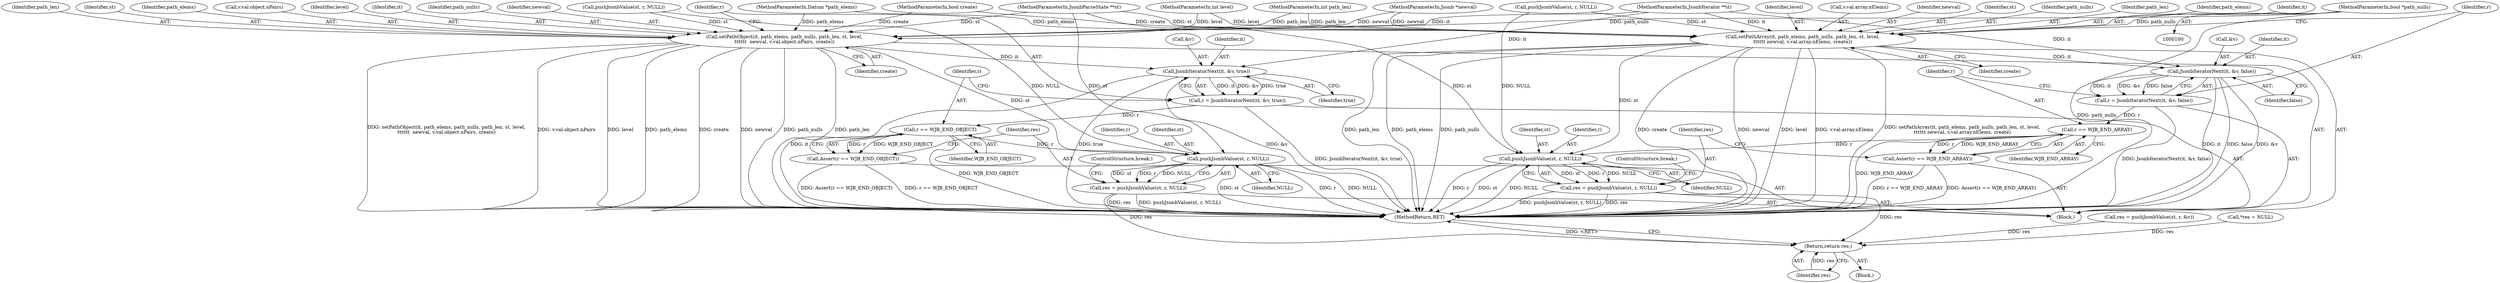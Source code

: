 digraph "0_postgresql_08fa47c4850cea32c3116665975bca219fbf2fe6_2@pointer" {
"1000103" [label="(MethodParameterIn,bool *path_nulls)"];
"1000137" [label="(Call,setPathArray(it, path_elems, path_nulls, path_len, st, level,\n\t\t\t\t\t\t newval, v.val.array.nElems, create))"];
"1000155" [label="(Call,JsonbIteratorNext(it, &v, false))"];
"1000153" [label="(Call,r = JsonbIteratorNext(it, &v, false))"];
"1000161" [label="(Call,r == WJB_END_ARRAY)"];
"1000160" [label="(Call,Assert(r == WJB_END_ARRAY))"];
"1000166" [label="(Call,pushJsonbValue(st, r, NULL))"];
"1000164" [label="(Call,res = pushJsonbValue(st, r, NULL))"];
"1000226" [label="(Return,return res;)"];
"1000178" [label="(Call,setPathObject(it, path_elems, path_nulls, path_len, st, level,\n\t\t\t\t\t\t  newval, v.val.object.nPairs, create))"];
"1000196" [label="(Call,JsonbIteratorNext(it, &v, true))"];
"1000194" [label="(Call,r = JsonbIteratorNext(it, &v, true))"];
"1000202" [label="(Call,r == WJB_END_OBJECT)"];
"1000201" [label="(Call,Assert(r == WJB_END_OBJECT))"];
"1000207" [label="(Call,pushJsonbValue(st, r, NULL))"];
"1000205" [label="(Call,res = pushJsonbValue(st, r, NULL))"];
"1000180" [label="(Identifier,path_elems)"];
"1000157" [label="(Call,&v)"];
"1000201" [label="(Call,Assert(r == WJB_END_OBJECT))"];
"1000169" [label="(Identifier,NULL)"];
"1000137" [label="(Call,setPathArray(it, path_elems, path_nulls, path_len, st, level,\n\t\t\t\t\t\t newval, v.val.array.nElems, create))"];
"1000166" [label="(Call,pushJsonbValue(st, r, NULL))"];
"1000160" [label="(Call,Assert(r == WJB_END_ARRAY))"];
"1000186" [label="(Call,v.val.object.nPairs)"];
"1000184" [label="(Identifier,level)"];
"1000143" [label="(Identifier,level)"];
"1000179" [label="(Identifier,it)"];
"1000167" [label="(Identifier,st)"];
"1000227" [label="(Identifier,res)"];
"1000214" [label="(Call,res = pushJsonbValue(st, r, &v))"];
"1000228" [label="(MethodReturn,RET)"];
"1000226" [label="(Return,return res;)"];
"1000104" [label="(MethodParameterIn,int path_len)"];
"1000107" [label="(MethodParameterIn,Jsonb *newval)"];
"1000133" [label="(Call,pushJsonbValue(st, r, NULL))"];
"1000145" [label="(Call,v.val.array.nElems)"];
"1000165" [label="(Identifier,res)"];
"1000193" [label="(Identifier,create)"];
"1000174" [label="(Call,pushJsonbValue(st, r, NULL))"];
"1000178" [label="(Call,setPathObject(it, path_elems, path_nulls, path_len, st, level,\n\t\t\t\t\t\t  newval, v.val.object.nPairs, create))"];
"1000204" [label="(Identifier,WJB_END_OBJECT)"];
"1000161" [label="(Call,r == WJB_END_ARRAY)"];
"1000101" [label="(MethodParameterIn,JsonbIterator **it)"];
"1000144" [label="(Identifier,newval)"];
"1000181" [label="(Identifier,path_nulls)"];
"1000196" [label="(Call,JsonbIteratorNext(it, &v, true))"];
"1000142" [label="(Identifier,st)"];
"1000209" [label="(Identifier,r)"];
"1000195" [label="(Identifier,r)"];
"1000200" [label="(Identifier,true)"];
"1000164" [label="(Call,res = pushJsonbValue(st, r, NULL))"];
"1000198" [label="(Call,&v)"];
"1000163" [label="(Identifier,WJB_END_ARRAY)"];
"1000103" [label="(MethodParameterIn,bool *path_nulls)"];
"1000159" [label="(Identifier,false)"];
"1000112" [label="(Call,*res = NULL)"];
"1000207" [label="(Call,pushJsonbValue(st, r, NULL))"];
"1000152" [label="(Identifier,create)"];
"1000156" [label="(Identifier,it)"];
"1000185" [label="(Identifier,newval)"];
"1000203" [label="(Identifier,r)"];
"1000194" [label="(Call,r = JsonbIteratorNext(it, &v, true))"];
"1000170" [label="(ControlStructure,break;)"];
"1000208" [label="(Identifier,st)"];
"1000205" [label="(Call,res = pushJsonbValue(st, r, NULL))"];
"1000140" [label="(Identifier,path_nulls)"];
"1000108" [label="(MethodParameterIn,bool create)"];
"1000141" [label="(Identifier,path_len)"];
"1000197" [label="(Identifier,it)"];
"1000182" [label="(Identifier,path_len)"];
"1000139" [label="(Identifier,path_elems)"];
"1000153" [label="(Call,r = JsonbIteratorNext(it, &v, false))"];
"1000202" [label="(Call,r == WJB_END_OBJECT)"];
"1000168" [label="(Identifier,r)"];
"1000129" [label="(Block,)"];
"1000183" [label="(Identifier,st)"];
"1000155" [label="(Call,JsonbIteratorNext(it, &v, false))"];
"1000162" [label="(Identifier,r)"];
"1000210" [label="(Identifier,NULL)"];
"1000138" [label="(Identifier,it)"];
"1000211" [label="(ControlStructure,break;)"];
"1000105" [label="(MethodParameterIn,JsonbParseState **st)"];
"1000109" [label="(Block,)"];
"1000154" [label="(Identifier,r)"];
"1000206" [label="(Identifier,res)"];
"1000106" [label="(MethodParameterIn,int level)"];
"1000102" [label="(MethodParameterIn,Datum *path_elems)"];
"1000103" -> "1000100"  [label="AST: "];
"1000103" -> "1000228"  [label="DDG: path_nulls"];
"1000103" -> "1000137"  [label="DDG: path_nulls"];
"1000103" -> "1000178"  [label="DDG: path_nulls"];
"1000137" -> "1000129"  [label="AST: "];
"1000137" -> "1000152"  [label="CFG: "];
"1000138" -> "1000137"  [label="AST: "];
"1000139" -> "1000137"  [label="AST: "];
"1000140" -> "1000137"  [label="AST: "];
"1000141" -> "1000137"  [label="AST: "];
"1000142" -> "1000137"  [label="AST: "];
"1000143" -> "1000137"  [label="AST: "];
"1000144" -> "1000137"  [label="AST: "];
"1000145" -> "1000137"  [label="AST: "];
"1000152" -> "1000137"  [label="AST: "];
"1000154" -> "1000137"  [label="CFG: "];
"1000137" -> "1000228"  [label="DDG: path_len"];
"1000137" -> "1000228"  [label="DDG: path_elems"];
"1000137" -> "1000228"  [label="DDG: path_nulls"];
"1000137" -> "1000228"  [label="DDG: create"];
"1000137" -> "1000228"  [label="DDG: newval"];
"1000137" -> "1000228"  [label="DDG: level"];
"1000137" -> "1000228"  [label="DDG: v.val.array.nElems"];
"1000137" -> "1000228"  [label="DDG: setPathArray(it, path_elems, path_nulls, path_len, st, level,\n\t\t\t\t\t\t newval, v.val.array.nElems, create)"];
"1000101" -> "1000137"  [label="DDG: it"];
"1000102" -> "1000137"  [label="DDG: path_elems"];
"1000104" -> "1000137"  [label="DDG: path_len"];
"1000133" -> "1000137"  [label="DDG: st"];
"1000105" -> "1000137"  [label="DDG: st"];
"1000106" -> "1000137"  [label="DDG: level"];
"1000107" -> "1000137"  [label="DDG: newval"];
"1000108" -> "1000137"  [label="DDG: create"];
"1000137" -> "1000155"  [label="DDG: it"];
"1000137" -> "1000166"  [label="DDG: st"];
"1000155" -> "1000153"  [label="AST: "];
"1000155" -> "1000159"  [label="CFG: "];
"1000156" -> "1000155"  [label="AST: "];
"1000157" -> "1000155"  [label="AST: "];
"1000159" -> "1000155"  [label="AST: "];
"1000153" -> "1000155"  [label="CFG: "];
"1000155" -> "1000228"  [label="DDG: it"];
"1000155" -> "1000228"  [label="DDG: false"];
"1000155" -> "1000228"  [label="DDG: &v"];
"1000155" -> "1000153"  [label="DDG: it"];
"1000155" -> "1000153"  [label="DDG: &v"];
"1000155" -> "1000153"  [label="DDG: false"];
"1000101" -> "1000155"  [label="DDG: it"];
"1000153" -> "1000129"  [label="AST: "];
"1000154" -> "1000153"  [label="AST: "];
"1000162" -> "1000153"  [label="CFG: "];
"1000153" -> "1000228"  [label="DDG: JsonbIteratorNext(it, &v, false)"];
"1000153" -> "1000161"  [label="DDG: r"];
"1000161" -> "1000160"  [label="AST: "];
"1000161" -> "1000163"  [label="CFG: "];
"1000162" -> "1000161"  [label="AST: "];
"1000163" -> "1000161"  [label="AST: "];
"1000160" -> "1000161"  [label="CFG: "];
"1000161" -> "1000228"  [label="DDG: WJB_END_ARRAY"];
"1000161" -> "1000160"  [label="DDG: r"];
"1000161" -> "1000160"  [label="DDG: WJB_END_ARRAY"];
"1000161" -> "1000166"  [label="DDG: r"];
"1000160" -> "1000129"  [label="AST: "];
"1000165" -> "1000160"  [label="CFG: "];
"1000160" -> "1000228"  [label="DDG: Assert(r == WJB_END_ARRAY)"];
"1000160" -> "1000228"  [label="DDG: r == WJB_END_ARRAY"];
"1000166" -> "1000164"  [label="AST: "];
"1000166" -> "1000169"  [label="CFG: "];
"1000167" -> "1000166"  [label="AST: "];
"1000168" -> "1000166"  [label="AST: "];
"1000169" -> "1000166"  [label="AST: "];
"1000164" -> "1000166"  [label="CFG: "];
"1000166" -> "1000228"  [label="DDG: NULL"];
"1000166" -> "1000228"  [label="DDG: r"];
"1000166" -> "1000228"  [label="DDG: st"];
"1000166" -> "1000164"  [label="DDG: st"];
"1000166" -> "1000164"  [label="DDG: r"];
"1000166" -> "1000164"  [label="DDG: NULL"];
"1000105" -> "1000166"  [label="DDG: st"];
"1000133" -> "1000166"  [label="DDG: NULL"];
"1000164" -> "1000129"  [label="AST: "];
"1000165" -> "1000164"  [label="AST: "];
"1000170" -> "1000164"  [label="CFG: "];
"1000164" -> "1000228"  [label="DDG: pushJsonbValue(st, r, NULL)"];
"1000164" -> "1000228"  [label="DDG: res"];
"1000164" -> "1000226"  [label="DDG: res"];
"1000226" -> "1000109"  [label="AST: "];
"1000226" -> "1000227"  [label="CFG: "];
"1000227" -> "1000226"  [label="AST: "];
"1000228" -> "1000226"  [label="CFG: "];
"1000226" -> "1000228"  [label="DDG: <RET>"];
"1000227" -> "1000226"  [label="DDG: res"];
"1000205" -> "1000226"  [label="DDG: res"];
"1000112" -> "1000226"  [label="DDG: res"];
"1000214" -> "1000226"  [label="DDG: res"];
"1000178" -> "1000129"  [label="AST: "];
"1000178" -> "1000193"  [label="CFG: "];
"1000179" -> "1000178"  [label="AST: "];
"1000180" -> "1000178"  [label="AST: "];
"1000181" -> "1000178"  [label="AST: "];
"1000182" -> "1000178"  [label="AST: "];
"1000183" -> "1000178"  [label="AST: "];
"1000184" -> "1000178"  [label="AST: "];
"1000185" -> "1000178"  [label="AST: "];
"1000186" -> "1000178"  [label="AST: "];
"1000193" -> "1000178"  [label="AST: "];
"1000195" -> "1000178"  [label="CFG: "];
"1000178" -> "1000228"  [label="DDG: newval"];
"1000178" -> "1000228"  [label="DDG: path_nulls"];
"1000178" -> "1000228"  [label="DDG: path_len"];
"1000178" -> "1000228"  [label="DDG: setPathObject(it, path_elems, path_nulls, path_len, st, level,\n\t\t\t\t\t\t  newval, v.val.object.nPairs, create)"];
"1000178" -> "1000228"  [label="DDG: v.val.object.nPairs"];
"1000178" -> "1000228"  [label="DDG: level"];
"1000178" -> "1000228"  [label="DDG: path_elems"];
"1000178" -> "1000228"  [label="DDG: create"];
"1000101" -> "1000178"  [label="DDG: it"];
"1000102" -> "1000178"  [label="DDG: path_elems"];
"1000104" -> "1000178"  [label="DDG: path_len"];
"1000174" -> "1000178"  [label="DDG: st"];
"1000105" -> "1000178"  [label="DDG: st"];
"1000106" -> "1000178"  [label="DDG: level"];
"1000107" -> "1000178"  [label="DDG: newval"];
"1000108" -> "1000178"  [label="DDG: create"];
"1000178" -> "1000196"  [label="DDG: it"];
"1000178" -> "1000207"  [label="DDG: st"];
"1000196" -> "1000194"  [label="AST: "];
"1000196" -> "1000200"  [label="CFG: "];
"1000197" -> "1000196"  [label="AST: "];
"1000198" -> "1000196"  [label="AST: "];
"1000200" -> "1000196"  [label="AST: "];
"1000194" -> "1000196"  [label="CFG: "];
"1000196" -> "1000228"  [label="DDG: it"];
"1000196" -> "1000228"  [label="DDG: true"];
"1000196" -> "1000228"  [label="DDG: &v"];
"1000196" -> "1000194"  [label="DDG: it"];
"1000196" -> "1000194"  [label="DDG: &v"];
"1000196" -> "1000194"  [label="DDG: true"];
"1000101" -> "1000196"  [label="DDG: it"];
"1000194" -> "1000129"  [label="AST: "];
"1000195" -> "1000194"  [label="AST: "];
"1000203" -> "1000194"  [label="CFG: "];
"1000194" -> "1000228"  [label="DDG: JsonbIteratorNext(it, &v, true)"];
"1000194" -> "1000202"  [label="DDG: r"];
"1000202" -> "1000201"  [label="AST: "];
"1000202" -> "1000204"  [label="CFG: "];
"1000203" -> "1000202"  [label="AST: "];
"1000204" -> "1000202"  [label="AST: "];
"1000201" -> "1000202"  [label="CFG: "];
"1000202" -> "1000228"  [label="DDG: WJB_END_OBJECT"];
"1000202" -> "1000201"  [label="DDG: r"];
"1000202" -> "1000201"  [label="DDG: WJB_END_OBJECT"];
"1000202" -> "1000207"  [label="DDG: r"];
"1000201" -> "1000129"  [label="AST: "];
"1000206" -> "1000201"  [label="CFG: "];
"1000201" -> "1000228"  [label="DDG: Assert(r == WJB_END_OBJECT)"];
"1000201" -> "1000228"  [label="DDG: r == WJB_END_OBJECT"];
"1000207" -> "1000205"  [label="AST: "];
"1000207" -> "1000210"  [label="CFG: "];
"1000208" -> "1000207"  [label="AST: "];
"1000209" -> "1000207"  [label="AST: "];
"1000210" -> "1000207"  [label="AST: "];
"1000205" -> "1000207"  [label="CFG: "];
"1000207" -> "1000228"  [label="DDG: st"];
"1000207" -> "1000228"  [label="DDG: r"];
"1000207" -> "1000228"  [label="DDG: NULL"];
"1000207" -> "1000205"  [label="DDG: st"];
"1000207" -> "1000205"  [label="DDG: r"];
"1000207" -> "1000205"  [label="DDG: NULL"];
"1000105" -> "1000207"  [label="DDG: st"];
"1000174" -> "1000207"  [label="DDG: NULL"];
"1000205" -> "1000129"  [label="AST: "];
"1000206" -> "1000205"  [label="AST: "];
"1000211" -> "1000205"  [label="CFG: "];
"1000205" -> "1000228"  [label="DDG: res"];
"1000205" -> "1000228"  [label="DDG: pushJsonbValue(st, r, NULL)"];
}
